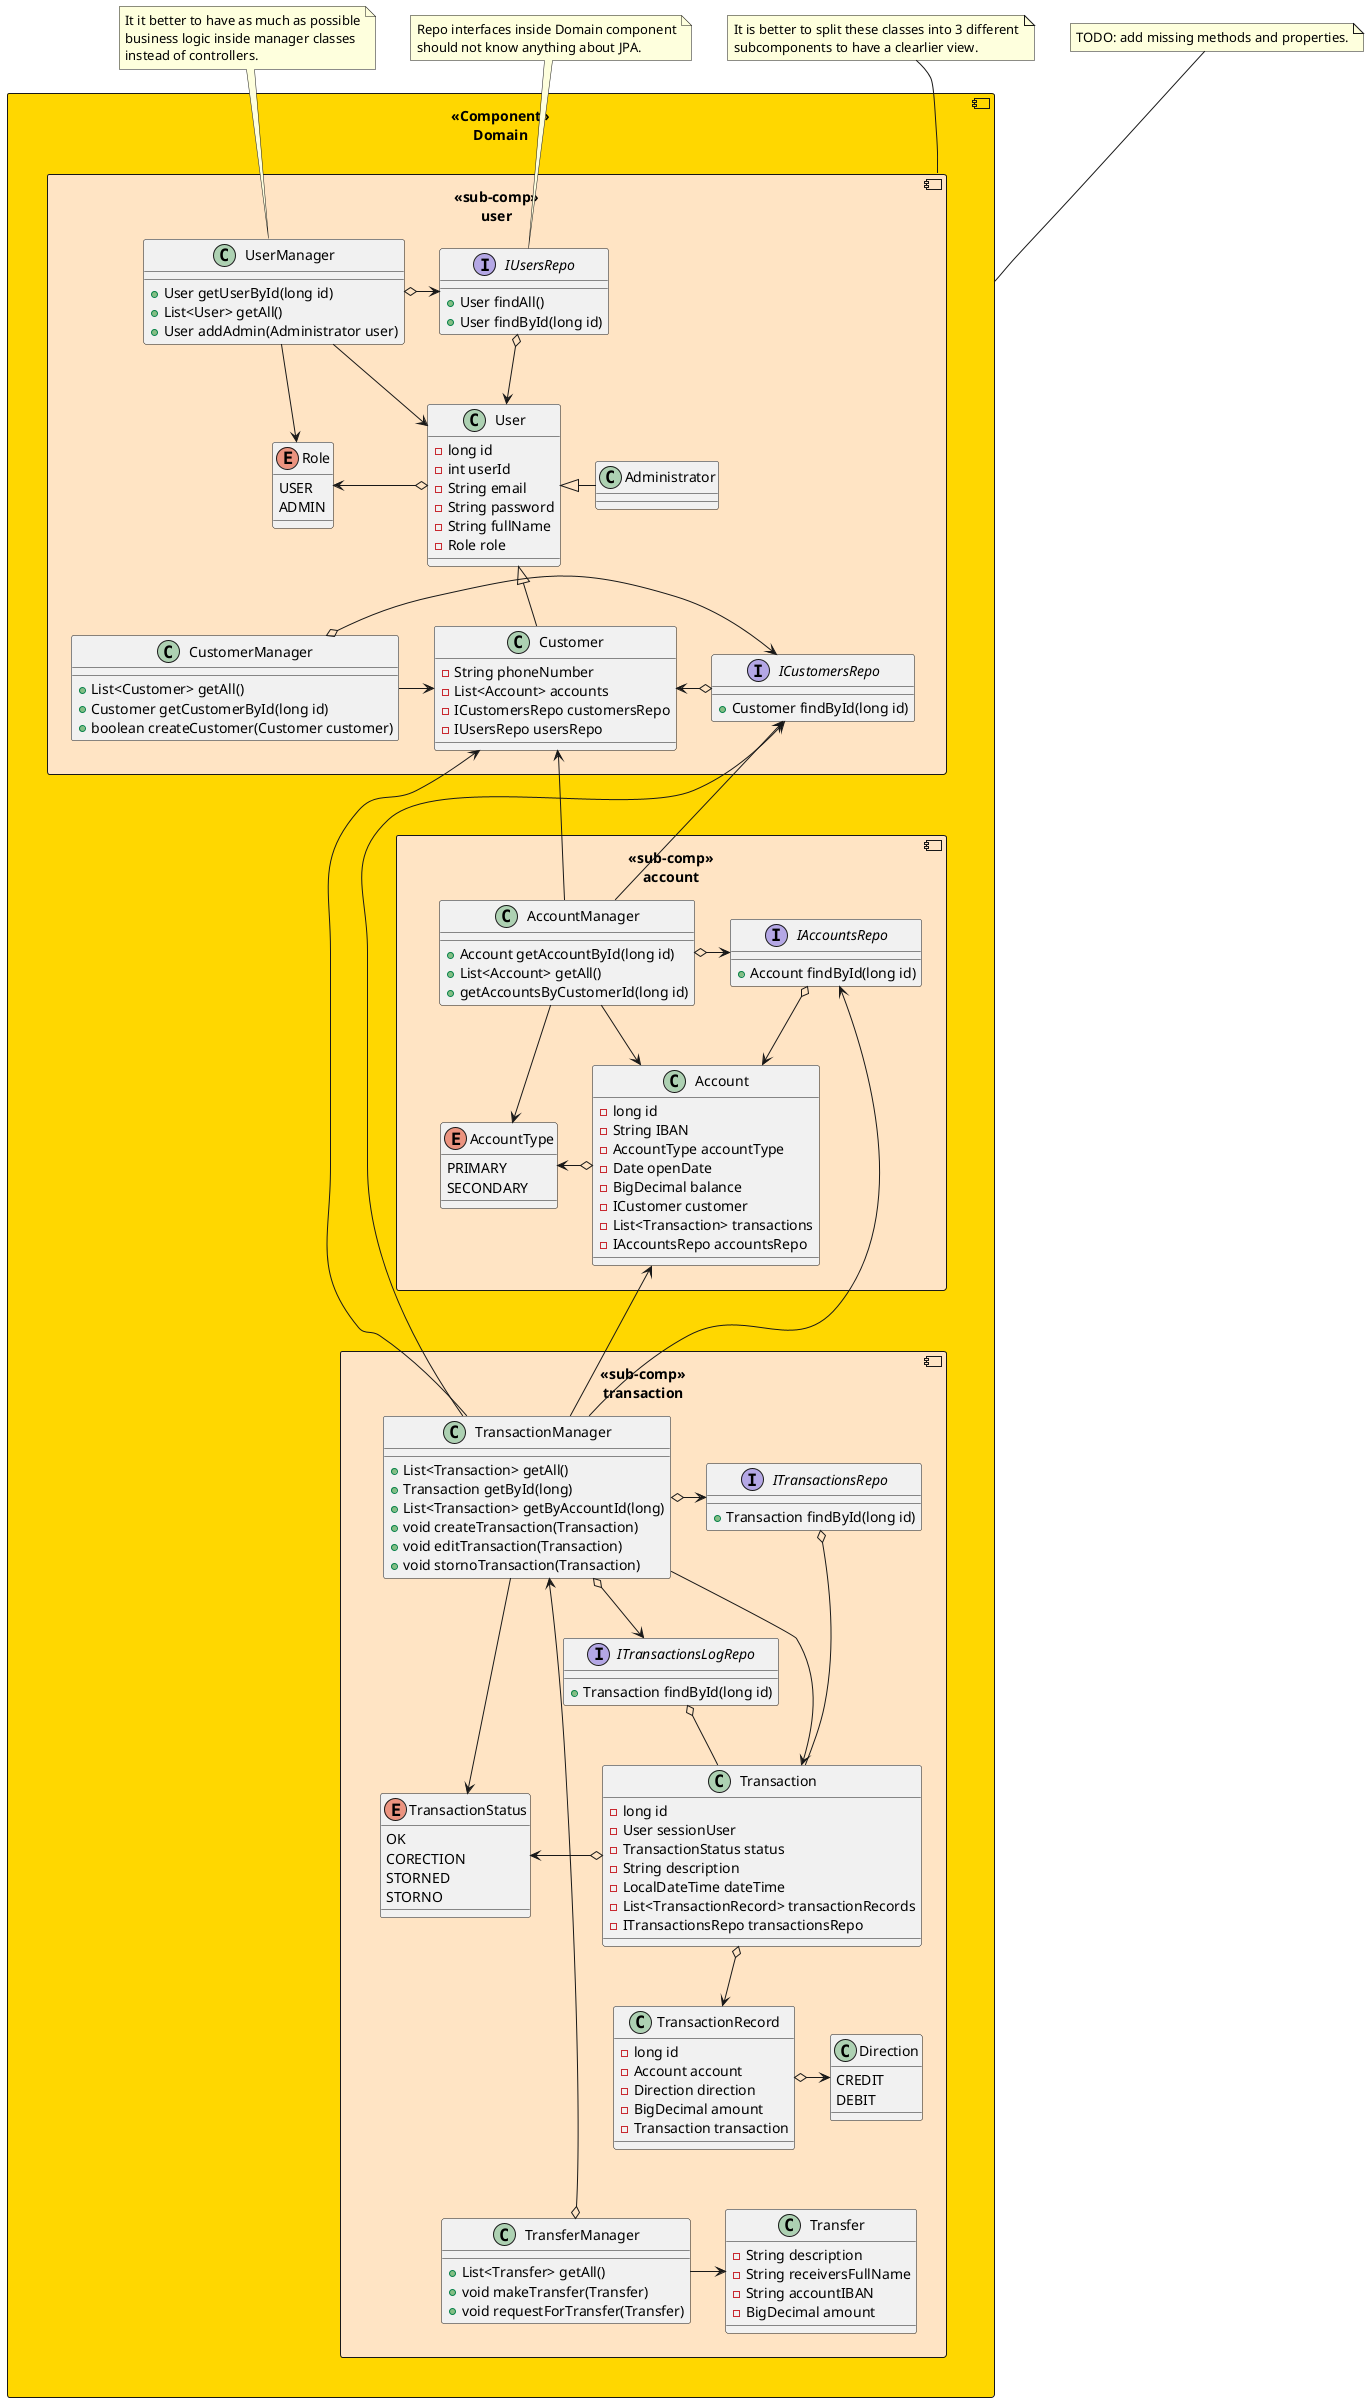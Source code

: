 @startuml ClassDomain

skinparam class {
    BackgroundColor<<Repository>> SkyBlue
    BorderColor<<Repository>> Navy
    BackgroundColor<<Access>> Snow
    BorderColor<<Access>> Plum
    BackgroundColor<<Integration>> SandyBrown
    BorderColor<<Integration>> Tomato
    BackgroundColor<<Domain>> Gold
    BorderColor<<Domain>> Red
}

component "<<Component>>\nDomain" as domain #Gold {
    
    component "<<sub-comp>>\nuser" as user #Bisque {
        class UserManager {
            + User getUserById(long id)
            + List<User> getAll()
            + User addAdmin(Administrator user)
        }

        interface IUsersRepo {
            + User findAll()
            + User findById(long id)
        }

        class User {
            - long id
            - int userId
            - String email
            - String password
            - String fullName
            - Role role
        }

        class Administrator {

        }

        enum Role {
            USER
            ADMIN
        }

        class CustomerManager {
            + List<Customer> getAll()
            + Customer getCustomerById(long id)
            + boolean createCustomer(Customer customer)
        }

        interface ICustomersRepo {
            + Customer findById(long id)
        }

        class Customer {
            - String phoneNumber
            - List<Account> accounts
            - ICustomersRepo customersRepo
            - IUsersRepo usersRepo
        }

        UserManager ---[hidden]> CustomerManager

        UserManager o-> IUsersRepo
        UserManager --> User
        UserManager --> Role
        User o-> Role

        CustomerManager o-> ICustomersRepo
        CustomerManager -> Customer

        User <|-- Customer
        User <|- Administrator

        IUsersRepo o--> User
        ICustomersRepo o-> Customer

    }

    component "<<sub-comp>>\naccount" as account #Bisque {
        class AccountManager {
            + Account getAccountById(long id)
            + List<Account> getAll()
            + getAccountsByCustomerId(long id)
        }

        interface IAccountsRepo {
            + Account findById(long id)
        }

        class Account {
            - long id
            - String IBAN
            - AccountType accountType
            - Date openDate
            - BigDecimal balance
            - ICustomer customer
            - List<Transaction> transactions
            - IAccountsRepo accountsRepo
        }

        enum AccountType {
            PRIMARY
            SECONDARY
        }

        AccountManager o-> IAccountsRepo
        AccountManager --> Account
        AccountManager --> AccountType

        IAccountsRepo o--> Account
        Account o-> AccountType
    }

    ICustomersRepo <-- AccountManager
    Customer <-- AccountManager

    component "<<sub-comp>>\ntransaction" as transaction #Bisque {
        class TransactionManager {
            + List<Transaction> getAll()
            + Transaction getById(long)
            + List<Transaction> getByAccountId(long)
            + void createTransaction(Transaction)
            + void editTransaction(Transaction)
            + void stornoTransaction(Transaction)
        }

        interface ITransactionsRepo {
            + Transaction findById(long id)
        }

        interface ITransactionsLogRepo {
            + Transaction findById(long id)
        }

        class Transaction {
            - long id
            - User sessionUser
            - TransactionStatus status
            - String description
            - LocalDateTime dateTime
            - List<TransactionRecord> transactionRecords
            - ITransactionsRepo transactionsRepo
        }

        enum TransactionStatus {
            OK
            CORECTION
            STORNED
            STORNO
        }

        class TransactionRecord {
            - long id
            - Account account
            - Direction direction
            - BigDecimal amount
            - Transaction transaction
        }

        class Direction {
            CREDIT
            DEBIT
        }

        class TransferManager {
            + List<Transfer> getAll()
            + void makeTransfer(Transfer)
            + void requestForTransfer(Transfer)
        }

        class Transfer {
            - String description
            - String receiversFullName
            - String accountIBAN
            - BigDecimal amount
        }


        TransactionManager -----[hidden]> TransferManager

        TransactionManager o-> ITransactionsRepo
        TransactionManager o--> ITransactionsLogRepo
        TransactionManager ---> Transaction
        TransactionManager ---> TransactionStatus
        ITransactionsRepo o--- Transaction
        ITransactionsLogRepo o-- Transaction
        Transaction o-> TransactionStatus

        Transaction o--> TransactionRecord
        TransactionRecord o-> Direction

        TransferManager -> Transfer
        TransactionManager <-----o TransferManager
    }

    IAccountsRepo <---- TransactionManager
    Account <--- TransactionManager
    ICustomersRepo <------ TransactionManager
    Customer <------ TransactionManager
}

user -----[hidden]> account
account ----[hidden]> transaction

note as note1
    TODO: add missing methods and properties.
end note

note as note2
    It is better to split these classes into 3 different
    subcomponents to have a clearlier view.
end note

note as note3
    Repo interfaces inside Domain component
    should not know anything about JPA.
end note

note as note4
    It it better to have as much as possible
    business logic inside manager classes
    instead of controllers.
end note

domain -up- note1
user -up- note2
IUsersRepo -up- note3
UserManager -up- note4

@enduml